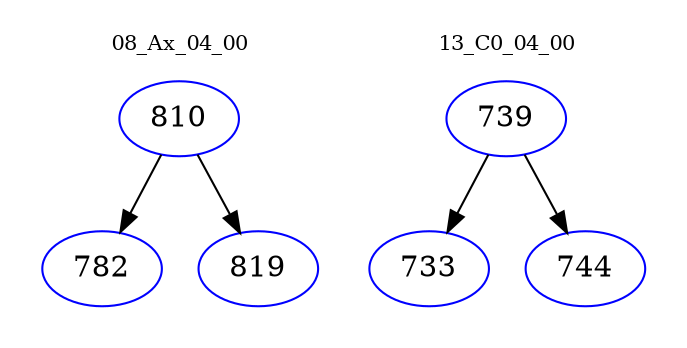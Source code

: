 digraph{
subgraph cluster_0 {
color = white
label = "08_Ax_04_00";
fontsize=10;
T0_810 [label="810", color="blue"]
T0_810 -> T0_782 [color="black"]
T0_782 [label="782", color="blue"]
T0_810 -> T0_819 [color="black"]
T0_819 [label="819", color="blue"]
}
subgraph cluster_1 {
color = white
label = "13_C0_04_00";
fontsize=10;
T1_739 [label="739", color="blue"]
T1_739 -> T1_733 [color="black"]
T1_733 [label="733", color="blue"]
T1_739 -> T1_744 [color="black"]
T1_744 [label="744", color="blue"]
}
}
